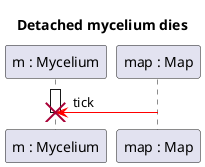 @startuml Insect thread cutting

title Detached mycelium dies

participant "m : Mycelium" as T
participant "map : Map" as M

activate T

M-[#red]>T : tick


destroy T


@enduml